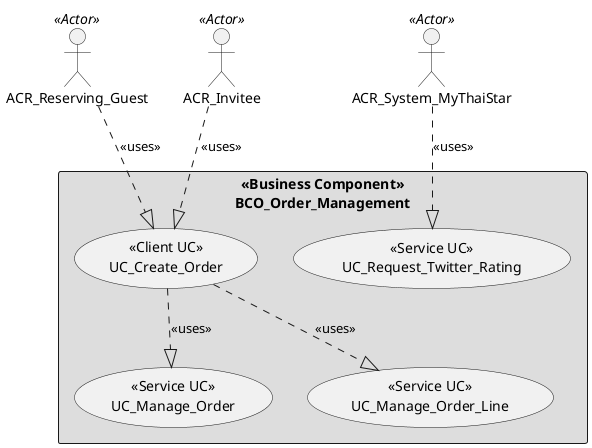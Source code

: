 @startuml
ACR_Reserving_Guest << Actor >>
ACR_Invitee << Actor >>
ACR_System_MyThaiStar << Actor >>
rectangle "<<Business Component>>\nBCO_Order_Management" #DDDDDD {
  (<<Client UC>>\nUC_Create_Order) as UC_Create_Order
  (<<Service UC>>\nUC_Manage_Order) as UC_Manage_Order
  (<<Service UC>>\nUC_Manage_Order_Line) as UC_Manage_Order_Line
  (<<Service UC>>\nUC_Request_Twitter_Rating) as UC_Request_Twitter_Rating

ACR_Reserving_Guest ..|> UC_Create_Order : <<uses>>
ACR_Invitee ..|> UC_Create_Order : <<uses>>

UC_Create_Order ..|> UC_Manage_Order : <<uses>>
UC_Create_Order ..|> UC_Manage_Order_Line : <<uses>>

ACR_System_MyThaiStar ..|> UC_Request_Twitter_Rating : <<uses>>
}
@enduml
